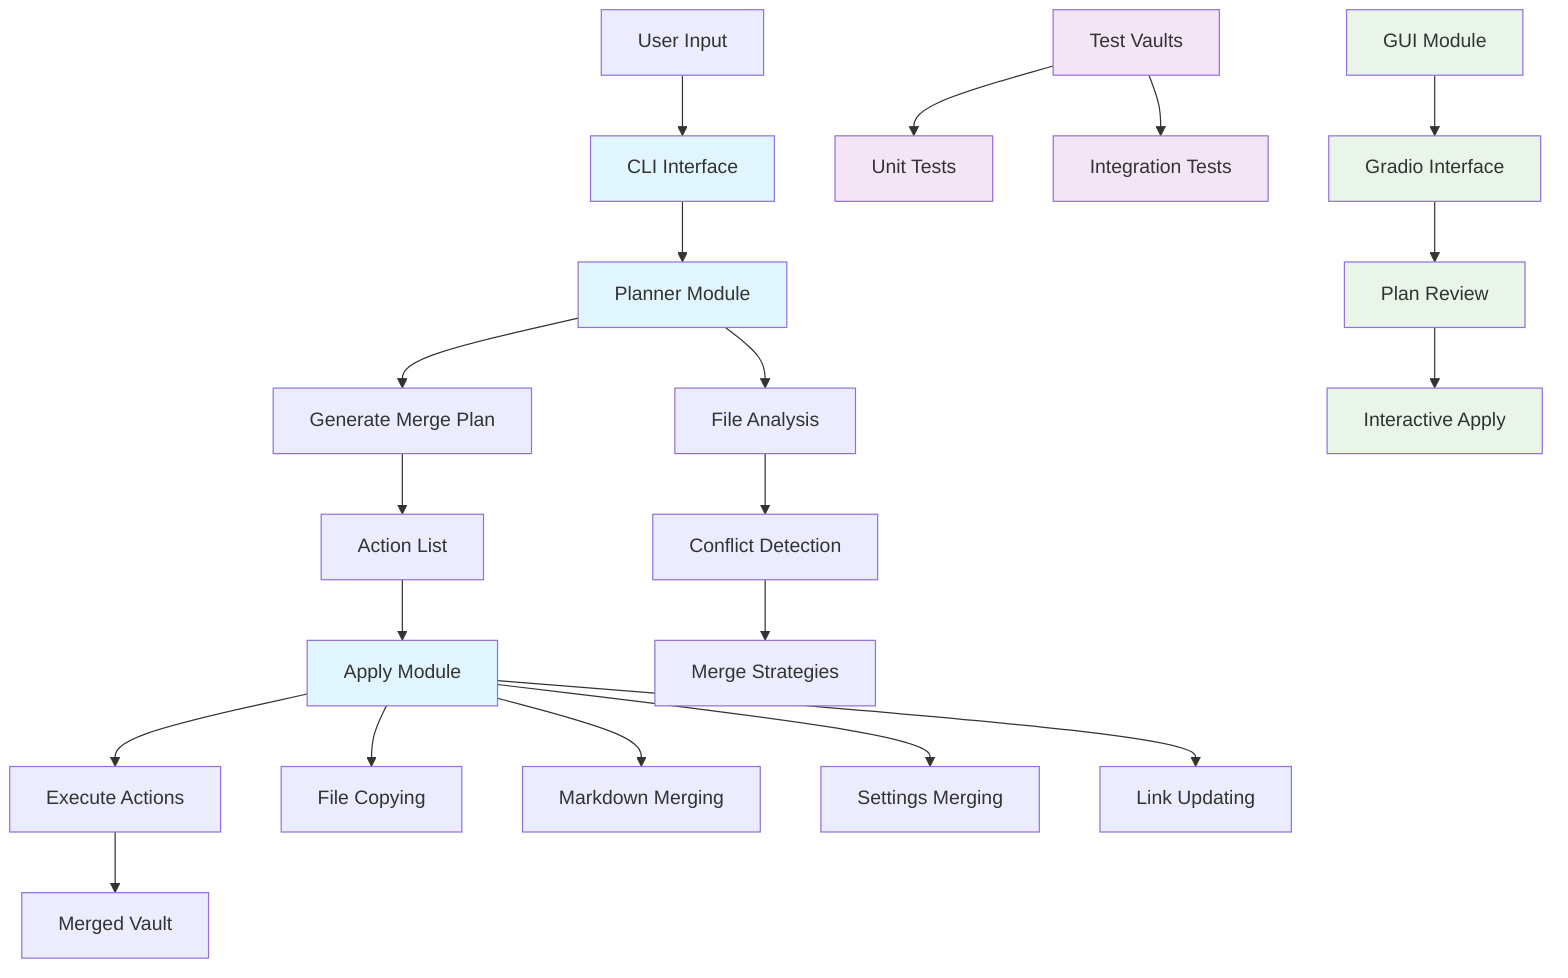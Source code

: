graph TD
    A[User Input] --> B[CLI Interface]
    B --> C[Planner Module]
    C --> D[Generate Merge Plan]
    D --> E[Action List]
    E --> F[Apply Module]
    F --> G[Execute Actions]
    G --> H[Merged Vault]

    C --> I[File Analysis]
    I --> J[Conflict Detection]
    J --> K[Merge Strategies]

    F --> L[File Copying]
    F --> M[Markdown Merging]
    F --> N[Settings Merging]
    F --> O[Link Updating]

    P[Test Vaults] --> Q[Unit Tests]
    P --> R[Integration Tests]

    S[GUI Module] --> T[Gradio Interface]
    T --> U[Plan Review]
    U --> V[Interactive Apply]

    classDef core fill:#e1f5fe
    classDef test fill:#f3e5f5
    classDef gui fill:#e8f5e8

    class B,C,F core
    class P,Q,R test
    class S,T,U,V gui